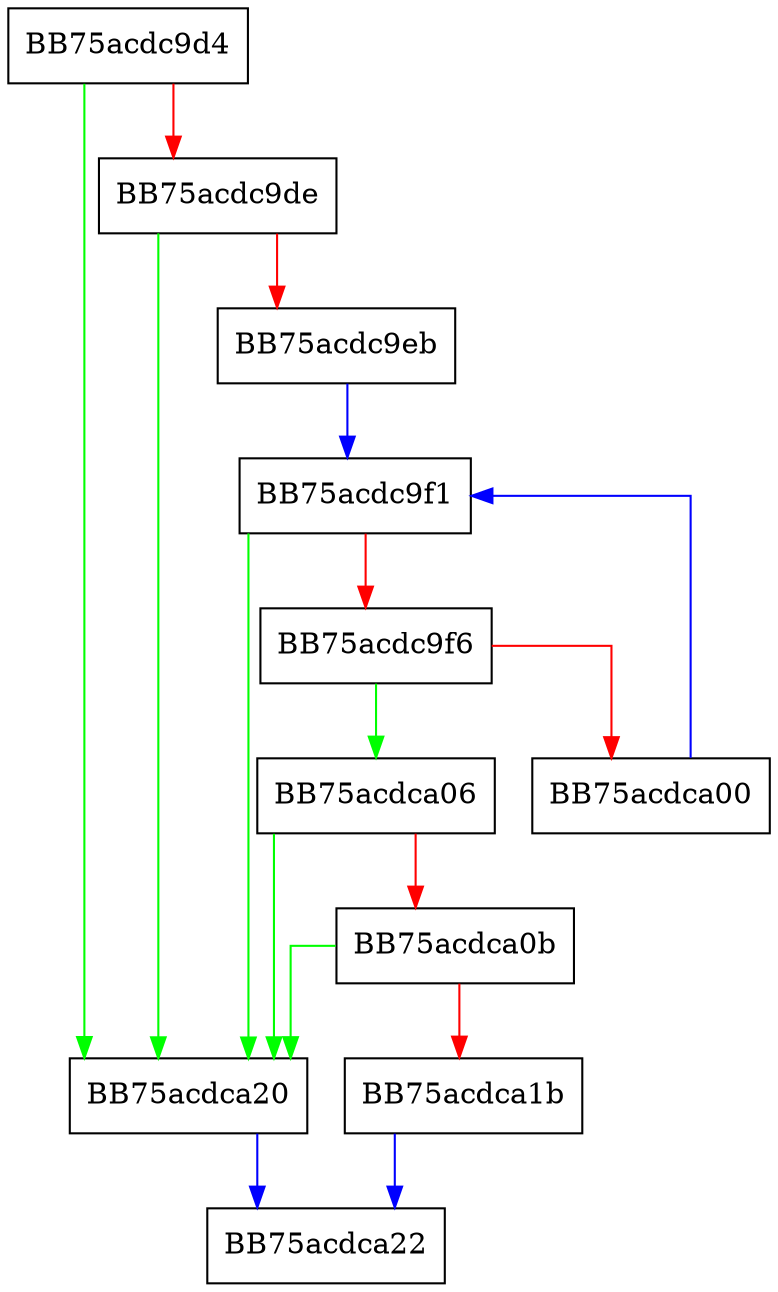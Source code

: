 digraph GetMoveItemDest {
  node [shape="box"];
  graph [splines=ortho];
  BB75acdc9d4 -> BB75acdca20 [color="green"];
  BB75acdc9d4 -> BB75acdc9de [color="red"];
  BB75acdc9de -> BB75acdca20 [color="green"];
  BB75acdc9de -> BB75acdc9eb [color="red"];
  BB75acdc9eb -> BB75acdc9f1 [color="blue"];
  BB75acdc9f1 -> BB75acdca20 [color="green"];
  BB75acdc9f1 -> BB75acdc9f6 [color="red"];
  BB75acdc9f6 -> BB75acdca06 [color="green"];
  BB75acdc9f6 -> BB75acdca00 [color="red"];
  BB75acdca00 -> BB75acdc9f1 [color="blue"];
  BB75acdca06 -> BB75acdca20 [color="green"];
  BB75acdca06 -> BB75acdca0b [color="red"];
  BB75acdca0b -> BB75acdca20 [color="green"];
  BB75acdca0b -> BB75acdca1b [color="red"];
  BB75acdca1b -> BB75acdca22 [color="blue"];
  BB75acdca20 -> BB75acdca22 [color="blue"];
}